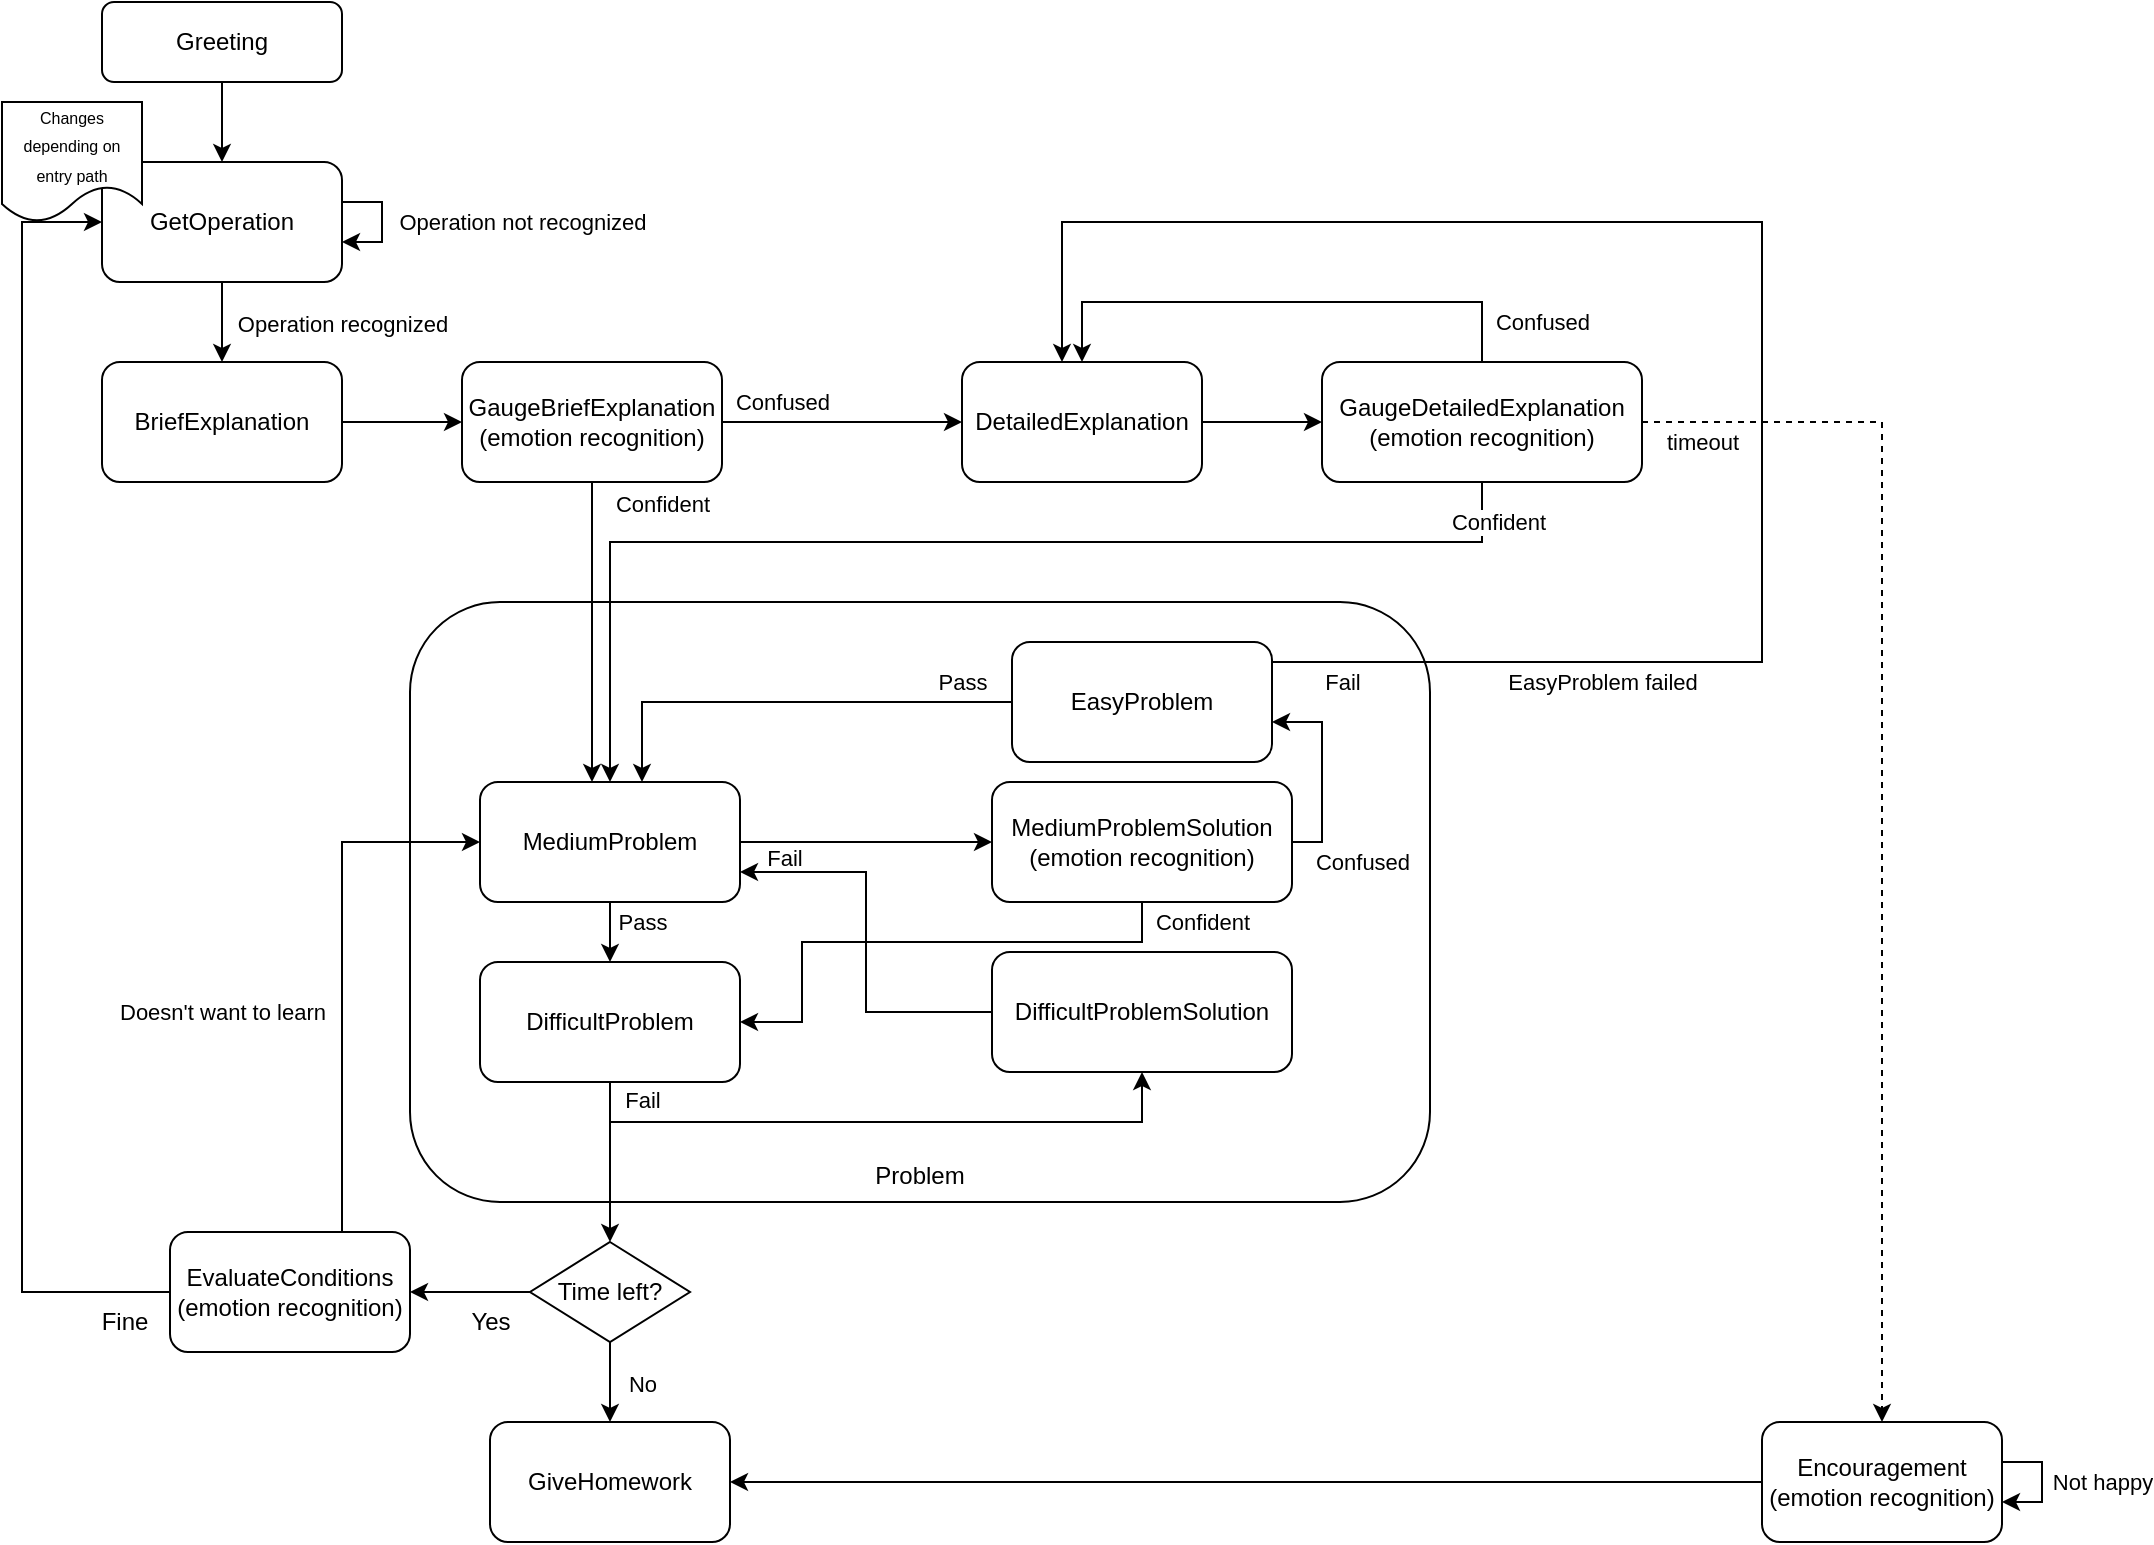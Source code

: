 <mxfile version="15.5.5" type="github">
  <diagram id="C5RBs43oDa-KdzZeNtuy" name="Page-1">
    <mxGraphModel dx="1422" dy="780" grid="1" gridSize="10" guides="1" tooltips="1" connect="1" arrows="1" fold="1" page="1" pageScale="1" pageWidth="827" pageHeight="1169" math="0" shadow="0">
      <root>
        <mxCell id="WIyWlLk6GJQsqaUBKTNV-0" />
        <mxCell id="WIyWlLk6GJQsqaUBKTNV-1" parent="WIyWlLk6GJQsqaUBKTNV-0" />
        <mxCell id="eceDS9ZoPQvHZWP0u--4-34" value="&lt;br&gt;&lt;br&gt;&lt;div&gt;&lt;br&gt;&lt;/div&gt;&lt;div&gt;&lt;br&gt;&lt;/div&gt;&lt;div&gt;&lt;br&gt;&lt;/div&gt;&lt;div&gt;&lt;br&gt;&lt;/div&gt;&lt;div&gt;&lt;br&gt;&lt;/div&gt;&lt;div&gt;&lt;br&gt;&lt;/div&gt;&lt;div&gt;&lt;br&gt;&lt;/div&gt;&lt;div&gt;&lt;br&gt;&lt;/div&gt;&lt;div&gt;&lt;br&gt;&lt;/div&gt;&lt;div&gt;&lt;br&gt;&lt;/div&gt;&lt;div&gt;&lt;br&gt;&lt;/div&gt;&lt;div&gt;&lt;br&gt;&lt;/div&gt;&lt;div&gt;&lt;br&gt;&lt;/div&gt;&lt;div&gt;&lt;br&gt;&lt;/div&gt;&lt;div&gt;&lt;br&gt;&lt;/div&gt;&lt;div&gt;&lt;br&gt;&lt;/div&gt;&lt;div&gt;&lt;br&gt;Problem&lt;/div&gt;" style="rounded=1;whiteSpace=wrap;html=1;" parent="WIyWlLk6GJQsqaUBKTNV-1" vertex="1">
          <mxGeometry x="314" y="380" width="510" height="300" as="geometry" />
        </mxCell>
        <mxCell id="eceDS9ZoPQvHZWP0u--4-1" value="" style="edgeStyle=orthogonalEdgeStyle;rounded=0;orthogonalLoop=1;jettySize=auto;html=1;" parent="WIyWlLk6GJQsqaUBKTNV-1" source="WIyWlLk6GJQsqaUBKTNV-3" target="eceDS9ZoPQvHZWP0u--4-0" edge="1">
          <mxGeometry relative="1" as="geometry" />
        </mxCell>
        <mxCell id="WIyWlLk6GJQsqaUBKTNV-3" value="&lt;div&gt;Greeting&lt;/div&gt;" style="rounded=1;whiteSpace=wrap;html=1;fontSize=12;glass=0;strokeWidth=1;shadow=0;" parent="WIyWlLk6GJQsqaUBKTNV-1" vertex="1">
          <mxGeometry x="160" y="80" width="120" height="40" as="geometry" />
        </mxCell>
        <mxCell id="eceDS9ZoPQvHZWP0u--4-5" value="" style="edgeStyle=orthogonalEdgeStyle;rounded=0;orthogonalLoop=1;jettySize=auto;html=1;" parent="WIyWlLk6GJQsqaUBKTNV-1" source="eceDS9ZoPQvHZWP0u--4-0" target="eceDS9ZoPQvHZWP0u--4-4" edge="1">
          <mxGeometry relative="1" as="geometry" />
        </mxCell>
        <mxCell id="eceDS9ZoPQvHZWP0u--4-8" value="Operation recognized" style="edgeLabel;html=1;align=center;verticalAlign=middle;resizable=0;points=[];" parent="eceDS9ZoPQvHZWP0u--4-5" vertex="1" connectable="0">
          <mxGeometry x="0.317" relative="1" as="geometry">
            <mxPoint x="60" y="-6" as="offset" />
          </mxGeometry>
        </mxCell>
        <mxCell id="eceDS9ZoPQvHZWP0u--4-0" value="GetOperation" style="whiteSpace=wrap;html=1;rounded=1;shadow=0;strokeWidth=1;glass=0;" parent="WIyWlLk6GJQsqaUBKTNV-1" vertex="1">
          <mxGeometry x="160" y="160" width="120" height="60" as="geometry" />
        </mxCell>
        <mxCell id="eceDS9ZoPQvHZWP0u--4-2" style="edgeStyle=orthogonalEdgeStyle;rounded=0;orthogonalLoop=1;jettySize=auto;html=1;" parent="WIyWlLk6GJQsqaUBKTNV-1" source="eceDS9ZoPQvHZWP0u--4-0" target="eceDS9ZoPQvHZWP0u--4-0" edge="1">
          <mxGeometry relative="1" as="geometry" />
        </mxCell>
        <mxCell id="eceDS9ZoPQvHZWP0u--4-3" value="Operation not recognized" style="edgeLabel;html=1;align=center;verticalAlign=middle;resizable=0;points=[];" parent="eceDS9ZoPQvHZWP0u--4-2" vertex="1" connectable="0">
          <mxGeometry x="0.333" y="1" relative="1" as="geometry">
            <mxPoint x="70" y="-11" as="offset" />
          </mxGeometry>
        </mxCell>
        <mxCell id="eceDS9ZoPQvHZWP0u--4-7" value="" style="edgeStyle=orthogonalEdgeStyle;rounded=0;orthogonalLoop=1;jettySize=auto;html=1;" parent="WIyWlLk6GJQsqaUBKTNV-1" source="eceDS9ZoPQvHZWP0u--4-4" target="eceDS9ZoPQvHZWP0u--4-6" edge="1">
          <mxGeometry relative="1" as="geometry" />
        </mxCell>
        <mxCell id="eceDS9ZoPQvHZWP0u--4-4" value="BriefExplanation" style="whiteSpace=wrap;html=1;rounded=1;shadow=0;strokeWidth=1;glass=0;" parent="WIyWlLk6GJQsqaUBKTNV-1" vertex="1">
          <mxGeometry x="160" y="260" width="120" height="60" as="geometry" />
        </mxCell>
        <mxCell id="eceDS9ZoPQvHZWP0u--4-11" value="" style="edgeStyle=orthogonalEdgeStyle;rounded=0;orthogonalLoop=1;jettySize=auto;html=1;" parent="WIyWlLk6GJQsqaUBKTNV-1" source="eceDS9ZoPQvHZWP0u--4-6" target="eceDS9ZoPQvHZWP0u--4-10" edge="1">
          <mxGeometry relative="1" as="geometry">
            <Array as="points">
              <mxPoint x="600" y="290" />
              <mxPoint x="600" y="290" />
            </Array>
          </mxGeometry>
        </mxCell>
        <mxCell id="eceDS9ZoPQvHZWP0u--4-12" value="Confused" style="edgeLabel;html=1;align=center;verticalAlign=middle;resizable=0;points=[];" parent="eceDS9ZoPQvHZWP0u--4-11" vertex="1" connectable="0">
          <mxGeometry x="0.2" relative="1" as="geometry">
            <mxPoint x="-42" y="-10" as="offset" />
          </mxGeometry>
        </mxCell>
        <mxCell id="eceDS9ZoPQvHZWP0u--4-15" value="" style="edgeStyle=orthogonalEdgeStyle;rounded=0;orthogonalLoop=1;jettySize=auto;html=1;" parent="WIyWlLk6GJQsqaUBKTNV-1" source="eceDS9ZoPQvHZWP0u--4-6" target="eceDS9ZoPQvHZWP0u--4-14" edge="1">
          <mxGeometry relative="1" as="geometry">
            <Array as="points">
              <mxPoint x="405" y="410" />
              <mxPoint x="405" y="410" />
            </Array>
          </mxGeometry>
        </mxCell>
        <mxCell id="eceDS9ZoPQvHZWP0u--4-16" value="Confident" style="edgeLabel;html=1;align=center;verticalAlign=middle;resizable=0;points=[];" parent="eceDS9ZoPQvHZWP0u--4-15" vertex="1" connectable="0">
          <mxGeometry x="-0.329" y="-2" relative="1" as="geometry">
            <mxPoint x="37" y="-40" as="offset" />
          </mxGeometry>
        </mxCell>
        <mxCell id="eceDS9ZoPQvHZWP0u--4-6" value="&lt;div&gt;GaugeBriefExplanation&lt;/div&gt;&lt;div&gt;(emotion recognition)&lt;br&gt;&lt;/div&gt;" style="whiteSpace=wrap;html=1;rounded=1;shadow=0;strokeWidth=1;glass=0;" parent="WIyWlLk6GJQsqaUBKTNV-1" vertex="1">
          <mxGeometry x="340" y="260" width="130" height="60" as="geometry" />
        </mxCell>
        <mxCell id="eceDS9ZoPQvHZWP0u--4-18" value="" style="edgeStyle=orthogonalEdgeStyle;rounded=0;orthogonalLoop=1;jettySize=auto;html=1;" parent="WIyWlLk6GJQsqaUBKTNV-1" source="eceDS9ZoPQvHZWP0u--4-10" target="eceDS9ZoPQvHZWP0u--4-17" edge="1">
          <mxGeometry relative="1" as="geometry" />
        </mxCell>
        <mxCell id="eceDS9ZoPQvHZWP0u--4-10" value="DetailedExplanation" style="whiteSpace=wrap;html=1;rounded=1;shadow=0;strokeWidth=1;glass=0;" parent="WIyWlLk6GJQsqaUBKTNV-1" vertex="1">
          <mxGeometry x="590" y="260" width="120" height="60" as="geometry" />
        </mxCell>
        <mxCell id="eceDS9ZoPQvHZWP0u--4-27" value="" style="edgeStyle=orthogonalEdgeStyle;rounded=0;orthogonalLoop=1;jettySize=auto;html=1;" parent="WIyWlLk6GJQsqaUBKTNV-1" source="eceDS9ZoPQvHZWP0u--4-14" target="eceDS9ZoPQvHZWP0u--4-26" edge="1">
          <mxGeometry relative="1" as="geometry" />
        </mxCell>
        <mxCell id="eceDS9ZoPQvHZWP0u--4-28" value="Fail" style="edgeLabel;html=1;align=center;verticalAlign=middle;resizable=0;points=[];" parent="eceDS9ZoPQvHZWP0u--4-27" vertex="1" connectable="0">
          <mxGeometry x="0.417" y="1" relative="1" as="geometry">
            <mxPoint x="-68" y="9" as="offset" />
          </mxGeometry>
        </mxCell>
        <mxCell id="eceDS9ZoPQvHZWP0u--4-36" style="edgeStyle=orthogonalEdgeStyle;rounded=0;orthogonalLoop=1;jettySize=auto;html=1;" parent="WIyWlLk6GJQsqaUBKTNV-1" source="eceDS9ZoPQvHZWP0u--4-14" target="eceDS9ZoPQvHZWP0u--4-25" edge="1">
          <mxGeometry relative="1" as="geometry" />
        </mxCell>
        <mxCell id="eceDS9ZoPQvHZWP0u--4-37" value="Pass" style="edgeLabel;html=1;align=center;verticalAlign=middle;resizable=0;points=[];" parent="eceDS9ZoPQvHZWP0u--4-36" vertex="1" connectable="0">
          <mxGeometry x="-0.792" relative="1" as="geometry">
            <mxPoint x="16" y="5" as="offset" />
          </mxGeometry>
        </mxCell>
        <mxCell id="eceDS9ZoPQvHZWP0u--4-14" value="MediumProblem" style="whiteSpace=wrap;html=1;rounded=1;shadow=0;strokeWidth=1;glass=0;" parent="WIyWlLk6GJQsqaUBKTNV-1" vertex="1">
          <mxGeometry x="349" y="470" width="130" height="60" as="geometry" />
        </mxCell>
        <mxCell id="eceDS9ZoPQvHZWP0u--4-20" style="edgeStyle=orthogonalEdgeStyle;rounded=0;orthogonalLoop=1;jettySize=auto;html=1;" parent="WIyWlLk6GJQsqaUBKTNV-1" source="eceDS9ZoPQvHZWP0u--4-17" target="eceDS9ZoPQvHZWP0u--4-14" edge="1">
          <mxGeometry relative="1" as="geometry">
            <Array as="points">
              <mxPoint x="850" y="350" />
              <mxPoint x="414" y="350" />
            </Array>
          </mxGeometry>
        </mxCell>
        <mxCell id="eceDS9ZoPQvHZWP0u--4-23" value="&lt;div&gt;Confident&lt;/div&gt;" style="edgeLabel;html=1;align=center;verticalAlign=middle;resizable=0;points=[];" parent="eceDS9ZoPQvHZWP0u--4-20" vertex="1" connectable="0">
          <mxGeometry x="-0.186" y="2" relative="1" as="geometry">
            <mxPoint x="216" y="-12" as="offset" />
          </mxGeometry>
        </mxCell>
        <mxCell id="eceDS9ZoPQvHZWP0u--4-21" style="edgeStyle=orthogonalEdgeStyle;rounded=0;orthogonalLoop=1;jettySize=auto;html=1;" parent="WIyWlLk6GJQsqaUBKTNV-1" source="eceDS9ZoPQvHZWP0u--4-17" target="eceDS9ZoPQvHZWP0u--4-10" edge="1">
          <mxGeometry relative="1" as="geometry">
            <Array as="points">
              <mxPoint x="850" y="230" />
              <mxPoint x="650" y="230" />
            </Array>
          </mxGeometry>
        </mxCell>
        <mxCell id="eceDS9ZoPQvHZWP0u--4-22" value="Confused" style="edgeLabel;html=1;align=center;verticalAlign=middle;resizable=0;points=[];" parent="eceDS9ZoPQvHZWP0u--4-21" vertex="1" connectable="0">
          <mxGeometry x="-0.162" y="-2" relative="1" as="geometry">
            <mxPoint x="109" y="12" as="offset" />
          </mxGeometry>
        </mxCell>
        <mxCell id="eceDS9ZoPQvHZWP0u--4-67" value="" style="edgeStyle=orthogonalEdgeStyle;rounded=0;orthogonalLoop=1;jettySize=auto;html=1;dashed=1;" parent="WIyWlLk6GJQsqaUBKTNV-1" source="eceDS9ZoPQvHZWP0u--4-17" target="eceDS9ZoPQvHZWP0u--4-66" edge="1">
          <mxGeometry relative="1" as="geometry" />
        </mxCell>
        <mxCell id="eceDS9ZoPQvHZWP0u--4-69" value="timeout" style="edgeLabel;html=1;align=center;verticalAlign=middle;resizable=0;points=[];" parent="eceDS9ZoPQvHZWP0u--4-67" vertex="1" connectable="0">
          <mxGeometry x="-0.97" relative="1" as="geometry">
            <mxPoint x="20" y="10" as="offset" />
          </mxGeometry>
        </mxCell>
        <mxCell id="eceDS9ZoPQvHZWP0u--4-17" value="&lt;div&gt;GaugeDetailedExplanation (emotion recognition)&lt;/div&gt;" style="whiteSpace=wrap;html=1;rounded=1;shadow=0;strokeWidth=1;glass=0;" parent="WIyWlLk6GJQsqaUBKTNV-1" vertex="1">
          <mxGeometry x="770" y="260" width="160" height="60" as="geometry" />
        </mxCell>
        <mxCell id="eceDS9ZoPQvHZWP0u--4-30" style="edgeStyle=orthogonalEdgeStyle;rounded=0;orthogonalLoop=1;jettySize=auto;html=1;" parent="WIyWlLk6GJQsqaUBKTNV-1" source="eceDS9ZoPQvHZWP0u--4-24" target="eceDS9ZoPQvHZWP0u--4-10" edge="1">
          <mxGeometry relative="1" as="geometry">
            <Array as="points">
              <mxPoint x="990" y="410" />
              <mxPoint x="990" y="190" />
              <mxPoint x="640" y="190" />
            </Array>
          </mxGeometry>
        </mxCell>
        <mxCell id="eceDS9ZoPQvHZWP0u--4-31" value="Fail" style="edgeLabel;html=1;align=center;verticalAlign=middle;resizable=0;points=[];" parent="eceDS9ZoPQvHZWP0u--4-30" vertex="1" connectable="0">
          <mxGeometry x="-0.672" relative="1" as="geometry">
            <mxPoint x="-110" y="10" as="offset" />
          </mxGeometry>
        </mxCell>
        <mxCell id="eceDS9ZoPQvHZWP0u--4-35" value="EasyProblem failed" style="edgeLabel;html=1;align=center;verticalAlign=middle;resizable=0;points=[];" parent="eceDS9ZoPQvHZWP0u--4-30" vertex="1" connectable="0">
          <mxGeometry x="-0.594" relative="1" as="geometry">
            <mxPoint x="-15" y="10" as="offset" />
          </mxGeometry>
        </mxCell>
        <mxCell id="eceDS9ZoPQvHZWP0u--4-32" style="edgeStyle=orthogonalEdgeStyle;rounded=0;orthogonalLoop=1;jettySize=auto;html=1;" parent="WIyWlLk6GJQsqaUBKTNV-1" source="eceDS9ZoPQvHZWP0u--4-24" target="eceDS9ZoPQvHZWP0u--4-14" edge="1">
          <mxGeometry relative="1" as="geometry">
            <Array as="points">
              <mxPoint x="430" y="430" />
            </Array>
          </mxGeometry>
        </mxCell>
        <mxCell id="eceDS9ZoPQvHZWP0u--4-33" value="&lt;div&gt;Pass&lt;/div&gt;" style="edgeLabel;html=1;align=center;verticalAlign=middle;resizable=0;points=[];" parent="eceDS9ZoPQvHZWP0u--4-32" vertex="1" connectable="0">
          <mxGeometry x="-0.021" y="3" relative="1" as="geometry">
            <mxPoint x="85" y="-13" as="offset" />
          </mxGeometry>
        </mxCell>
        <mxCell id="eceDS9ZoPQvHZWP0u--4-24" value="&lt;div&gt;EasyProblem&lt;/div&gt;" style="whiteSpace=wrap;html=1;rounded=1;shadow=0;strokeWidth=1;glass=0;" parent="WIyWlLk6GJQsqaUBKTNV-1" vertex="1">
          <mxGeometry x="615" y="400" width="130" height="60" as="geometry" />
        </mxCell>
        <mxCell id="eceDS9ZoPQvHZWP0u--4-44" style="edgeStyle=orthogonalEdgeStyle;rounded=0;orthogonalLoop=1;jettySize=auto;html=1;" parent="WIyWlLk6GJQsqaUBKTNV-1" source="eceDS9ZoPQvHZWP0u--4-25" target="eceDS9ZoPQvHZWP0u--4-38" edge="1">
          <mxGeometry relative="1" as="geometry">
            <Array as="points">
              <mxPoint x="414" y="640" />
              <mxPoint x="680" y="640" />
            </Array>
          </mxGeometry>
        </mxCell>
        <mxCell id="eceDS9ZoPQvHZWP0u--4-45" value="Fail" style="edgeLabel;html=1;align=center;verticalAlign=middle;resizable=0;points=[];" parent="eceDS9ZoPQvHZWP0u--4-44" vertex="1" connectable="0">
          <mxGeometry x="-0.906" y="-1" relative="1" as="geometry">
            <mxPoint x="17" y="-6" as="offset" />
          </mxGeometry>
        </mxCell>
        <mxCell id="eceDS9ZoPQvHZWP0u--4-46" style="edgeStyle=orthogonalEdgeStyle;rounded=0;orthogonalLoop=1;jettySize=auto;html=1;" parent="WIyWlLk6GJQsqaUBKTNV-1" source="eceDS9ZoPQvHZWP0u--4-25" target="eceDS9ZoPQvHZWP0u--4-47" edge="1">
          <mxGeometry relative="1" as="geometry">
            <mxPoint x="414" y="730" as="targetPoint" />
          </mxGeometry>
        </mxCell>
        <mxCell id="eceDS9ZoPQvHZWP0u--4-25" value="DifficultProblem" style="whiteSpace=wrap;html=1;rounded=1;shadow=0;strokeWidth=1;glass=0;" parent="WIyWlLk6GJQsqaUBKTNV-1" vertex="1">
          <mxGeometry x="349" y="560" width="130" height="60" as="geometry" />
        </mxCell>
        <mxCell id="eceDS9ZoPQvHZWP0u--4-29" style="edgeStyle=orthogonalEdgeStyle;rounded=0;orthogonalLoop=1;jettySize=auto;html=1;" parent="WIyWlLk6GJQsqaUBKTNV-1" source="eceDS9ZoPQvHZWP0u--4-26" target="eceDS9ZoPQvHZWP0u--4-24" edge="1">
          <mxGeometry relative="1" as="geometry">
            <Array as="points">
              <mxPoint x="770" y="500" />
              <mxPoint x="770" y="440" />
            </Array>
          </mxGeometry>
        </mxCell>
        <mxCell id="eceDS9ZoPQvHZWP0u--4-39" value="Confused" style="edgeLabel;html=1;align=center;verticalAlign=middle;resizable=0;points=[];" parent="eceDS9ZoPQvHZWP0u--4-29" vertex="1" connectable="0">
          <mxGeometry x="-0.556" y="-1" relative="1" as="geometry">
            <mxPoint x="19" y="17" as="offset" />
          </mxGeometry>
        </mxCell>
        <mxCell id="eceDS9ZoPQvHZWP0u--4-41" style="edgeStyle=orthogonalEdgeStyle;rounded=0;orthogonalLoop=1;jettySize=auto;html=1;" parent="WIyWlLk6GJQsqaUBKTNV-1" source="eceDS9ZoPQvHZWP0u--4-26" target="eceDS9ZoPQvHZWP0u--4-25" edge="1">
          <mxGeometry relative="1" as="geometry">
            <Array as="points">
              <mxPoint x="680" y="550" />
              <mxPoint x="510" y="550" />
              <mxPoint x="510" y="590" />
            </Array>
          </mxGeometry>
        </mxCell>
        <mxCell id="eceDS9ZoPQvHZWP0u--4-42" value="&lt;div&gt;Confident&lt;/div&gt;" style="edgeLabel;html=1;align=center;verticalAlign=middle;resizable=0;points=[];" parent="eceDS9ZoPQvHZWP0u--4-41" vertex="1" connectable="0">
          <mxGeometry x="-0.539" relative="1" as="geometry">
            <mxPoint x="70" y="-10" as="offset" />
          </mxGeometry>
        </mxCell>
        <mxCell id="eceDS9ZoPQvHZWP0u--4-26" value="MediumProblemSolution (emotion recognition)" style="whiteSpace=wrap;html=1;rounded=1;shadow=0;strokeWidth=1;glass=0;" parent="WIyWlLk6GJQsqaUBKTNV-1" vertex="1">
          <mxGeometry x="605" y="470" width="150" height="60" as="geometry" />
        </mxCell>
        <mxCell id="5y0CtwBzBkdrGnppNWci-0" style="edgeStyle=orthogonalEdgeStyle;rounded=0;orthogonalLoop=1;jettySize=auto;html=1;exitX=0;exitY=0.5;exitDx=0;exitDy=0;entryX=1;entryY=0.75;entryDx=0;entryDy=0;" edge="1" parent="WIyWlLk6GJQsqaUBKTNV-1" source="eceDS9ZoPQvHZWP0u--4-38" target="eceDS9ZoPQvHZWP0u--4-14">
          <mxGeometry relative="1" as="geometry" />
        </mxCell>
        <mxCell id="eceDS9ZoPQvHZWP0u--4-38" value="DifficultProblemSolution" style="whiteSpace=wrap;html=1;rounded=1;shadow=0;strokeWidth=1;glass=0;" parent="WIyWlLk6GJQsqaUBKTNV-1" vertex="1">
          <mxGeometry x="605" y="555" width="150" height="60" as="geometry" />
        </mxCell>
        <mxCell id="eceDS9ZoPQvHZWP0u--4-59" value="" style="edgeStyle=orthogonalEdgeStyle;rounded=0;orthogonalLoop=1;jettySize=auto;html=1;" parent="WIyWlLk6GJQsqaUBKTNV-1" source="eceDS9ZoPQvHZWP0u--4-47" target="eceDS9ZoPQvHZWP0u--4-58" edge="1">
          <mxGeometry relative="1" as="geometry">
            <Array as="points">
              <mxPoint x="414" y="780" />
              <mxPoint x="414" y="780" />
            </Array>
          </mxGeometry>
        </mxCell>
        <mxCell id="eceDS9ZoPQvHZWP0u--4-60" value="No" style="edgeLabel;html=1;align=center;verticalAlign=middle;resizable=0;points=[];" parent="eceDS9ZoPQvHZWP0u--4-59" vertex="1" connectable="0">
          <mxGeometry x="0.714" y="-1" relative="1" as="geometry">
            <mxPoint x="17" y="-14" as="offset" />
          </mxGeometry>
        </mxCell>
        <mxCell id="eceDS9ZoPQvHZWP0u--4-75" value="" style="edgeStyle=orthogonalEdgeStyle;rounded=0;orthogonalLoop=1;jettySize=auto;html=1;fontSize=8;" parent="WIyWlLk6GJQsqaUBKTNV-1" source="eceDS9ZoPQvHZWP0u--4-47" target="eceDS9ZoPQvHZWP0u--4-74" edge="1">
          <mxGeometry relative="1" as="geometry" />
        </mxCell>
        <mxCell id="eceDS9ZoPQvHZWP0u--4-77" value="&lt;font style=&quot;font-size: 12px&quot;&gt;Yes&lt;/font&gt;" style="edgeLabel;html=1;align=center;verticalAlign=middle;resizable=0;points=[];fontSize=8;" parent="eceDS9ZoPQvHZWP0u--4-75" vertex="1" connectable="0">
          <mxGeometry x="-0.214" y="3" relative="1" as="geometry">
            <mxPoint x="3" y="12" as="offset" />
          </mxGeometry>
        </mxCell>
        <mxCell id="eceDS9ZoPQvHZWP0u--4-47" value="Time left?" style="rhombus;whiteSpace=wrap;html=1;" parent="WIyWlLk6GJQsqaUBKTNV-1" vertex="1">
          <mxGeometry x="374" y="700" width="80" height="50" as="geometry" />
        </mxCell>
        <mxCell id="eceDS9ZoPQvHZWP0u--4-53" value="&lt;font style=&quot;font-size: 8px&quot;&gt;Changes depending on entry path&lt;/font&gt;" style="shape=document;whiteSpace=wrap;html=1;boundedLbl=1;" parent="WIyWlLk6GJQsqaUBKTNV-1" vertex="1">
          <mxGeometry x="110" y="130" width="70" height="60" as="geometry" />
        </mxCell>
        <mxCell id="eceDS9ZoPQvHZWP0u--4-58" value="GiveHomework" style="whiteSpace=wrap;html=1;rounded=1;" parent="WIyWlLk6GJQsqaUBKTNV-1" vertex="1">
          <mxGeometry x="354" y="790" width="120" height="60" as="geometry" />
        </mxCell>
        <mxCell id="eceDS9ZoPQvHZWP0u--4-68" style="edgeStyle=orthogonalEdgeStyle;rounded=0;orthogonalLoop=1;jettySize=auto;html=1;" parent="WIyWlLk6GJQsqaUBKTNV-1" source="eceDS9ZoPQvHZWP0u--4-66" target="eceDS9ZoPQvHZWP0u--4-58" edge="1">
          <mxGeometry relative="1" as="geometry" />
        </mxCell>
        <mxCell id="eceDS9ZoPQvHZWP0u--4-66" value="Encouragement (emotion recognition)" style="whiteSpace=wrap;html=1;rounded=1;shadow=0;strokeWidth=1;glass=0;" parent="WIyWlLk6GJQsqaUBKTNV-1" vertex="1">
          <mxGeometry x="990" y="790" width="120" height="60" as="geometry" />
        </mxCell>
        <mxCell id="eceDS9ZoPQvHZWP0u--4-70" style="edgeStyle=orthogonalEdgeStyle;rounded=0;orthogonalLoop=1;jettySize=auto;html=1;" parent="WIyWlLk6GJQsqaUBKTNV-1" source="eceDS9ZoPQvHZWP0u--4-66" target="eceDS9ZoPQvHZWP0u--4-66" edge="1">
          <mxGeometry relative="1" as="geometry" />
        </mxCell>
        <mxCell id="eceDS9ZoPQvHZWP0u--4-71" value="Not happy" style="edgeLabel;html=1;align=center;verticalAlign=middle;resizable=0;points=[];" parent="eceDS9ZoPQvHZWP0u--4-70" vertex="1" connectable="0">
          <mxGeometry x="0.389" relative="1" as="geometry">
            <mxPoint x="31" y="-10" as="offset" />
          </mxGeometry>
        </mxCell>
        <mxCell id="eceDS9ZoPQvHZWP0u--4-76" style="edgeStyle=orthogonalEdgeStyle;rounded=0;orthogonalLoop=1;jettySize=auto;html=1;fontSize=8;" parent="WIyWlLk6GJQsqaUBKTNV-1" source="eceDS9ZoPQvHZWP0u--4-74" target="eceDS9ZoPQvHZWP0u--4-0" edge="1">
          <mxGeometry relative="1" as="geometry">
            <Array as="points">
              <mxPoint x="120" y="725" />
              <mxPoint x="120" y="190" />
            </Array>
          </mxGeometry>
        </mxCell>
        <mxCell id="eceDS9ZoPQvHZWP0u--4-78" value="Fine" style="edgeLabel;html=1;align=center;verticalAlign=middle;resizable=0;points=[];fontSize=12;" parent="eceDS9ZoPQvHZWP0u--4-76" vertex="1" connectable="0">
          <mxGeometry x="-0.906" y="-3" relative="1" as="geometry">
            <mxPoint x="7" y="18" as="offset" />
          </mxGeometry>
        </mxCell>
        <mxCell id="5y0CtwBzBkdrGnppNWci-1" style="edgeStyle=orthogonalEdgeStyle;rounded=0;orthogonalLoop=1;jettySize=auto;html=1;entryX=0;entryY=0.5;entryDx=0;entryDy=0;" edge="1" parent="WIyWlLk6GJQsqaUBKTNV-1" source="eceDS9ZoPQvHZWP0u--4-74" target="eceDS9ZoPQvHZWP0u--4-14">
          <mxGeometry relative="1" as="geometry">
            <Array as="points">
              <mxPoint x="280" y="500" />
            </Array>
          </mxGeometry>
        </mxCell>
        <mxCell id="5y0CtwBzBkdrGnppNWci-2" value="Doesn&#39;t want to learn" style="edgeLabel;html=1;align=center;verticalAlign=middle;resizable=0;points=[];" vertex="1" connectable="0" parent="5y0CtwBzBkdrGnppNWci-1">
          <mxGeometry x="0.144" y="2" relative="1" as="geometry">
            <mxPoint x="-58" y="41" as="offset" />
          </mxGeometry>
        </mxCell>
        <mxCell id="eceDS9ZoPQvHZWP0u--4-74" value="EvaluateConditions (emotion recognition)" style="whiteSpace=wrap;html=1;rounded=1;" parent="WIyWlLk6GJQsqaUBKTNV-1" vertex="1">
          <mxGeometry x="194" y="695" width="120" height="60" as="geometry" />
        </mxCell>
      </root>
    </mxGraphModel>
  </diagram>
</mxfile>
